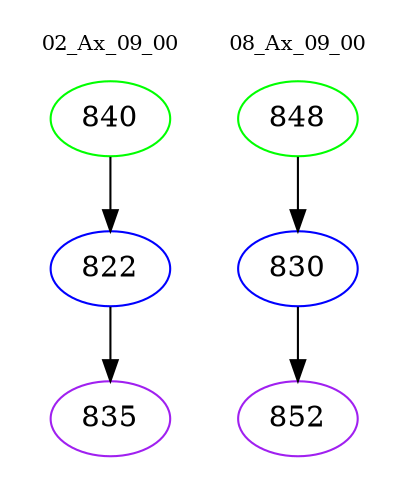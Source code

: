 digraph{
subgraph cluster_0 {
color = white
label = "02_Ax_09_00";
fontsize=10;
T0_840 [label="840", color="green"]
T0_840 -> T0_822 [color="black"]
T0_822 [label="822", color="blue"]
T0_822 -> T0_835 [color="black"]
T0_835 [label="835", color="purple"]
}
subgraph cluster_1 {
color = white
label = "08_Ax_09_00";
fontsize=10;
T1_848 [label="848", color="green"]
T1_848 -> T1_830 [color="black"]
T1_830 [label="830", color="blue"]
T1_830 -> T1_852 [color="black"]
T1_852 [label="852", color="purple"]
}
}
